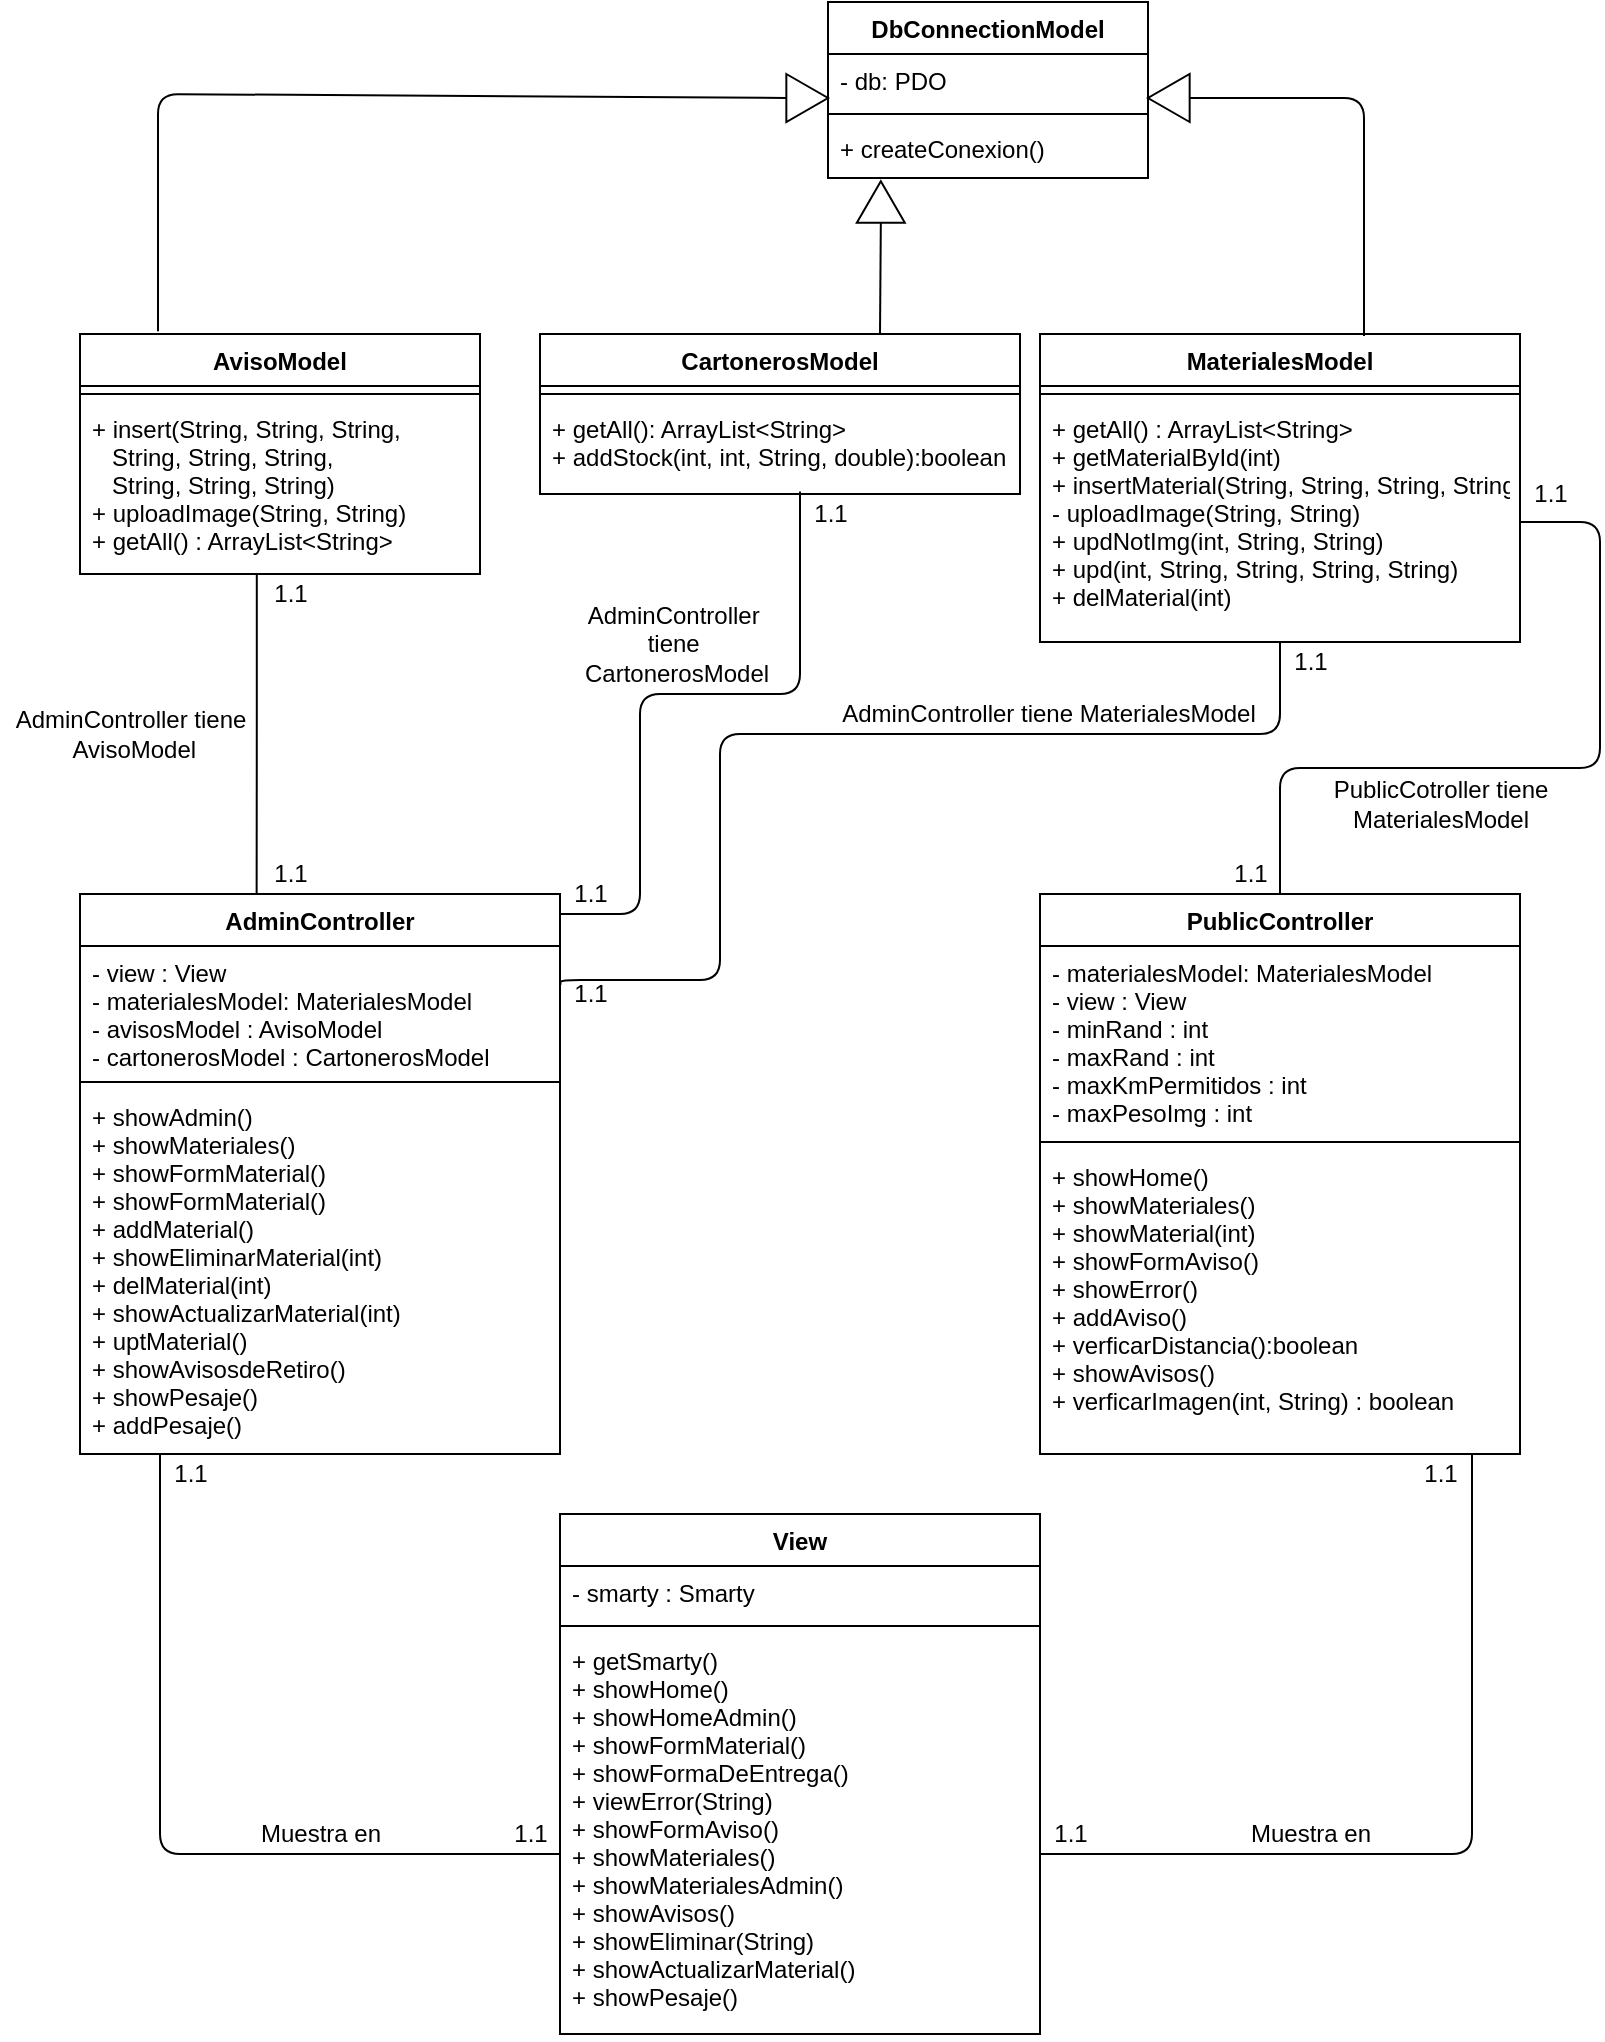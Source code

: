 <mxfile version="14.8.0" type="google"><diagram id="AdVTGRv_ktr4B2soN5cz" name="Page-1"><mxGraphModel dx="1157" dy="600" grid="1" gridSize="10" guides="1" tooltips="1" connect="1" arrows="1" fold="1" page="1" pageScale="1" pageWidth="827" pageHeight="1169" math="0" shadow="0"><root><mxCell id="0"/><mxCell id="1" parent="0"/><mxCell id="HgHOATKcHI2MFbo1Dp5f-1" value="PublicController" style="swimlane;fontStyle=1;align=center;verticalAlign=top;childLayout=stackLayout;horizontal=1;startSize=26;horizontalStack=0;resizeParent=1;resizeParentMax=0;resizeLast=0;collapsible=1;marginBottom=0;" parent="1" vertex="1"><mxGeometry x="520" y="480" width="240" height="280" as="geometry"><mxRectangle x="520" y="480" width="130" height="26" as="alternateBounds"/></mxGeometry></mxCell><mxCell id="HgHOATKcHI2MFbo1Dp5f-2" value="- materialesModel: MaterialesModel&#10;- view : View&#10;- minRand : int&#10;- maxRand : int&#10;- maxKmPermitidos : int&#10;- maxPesoImg : int" style="text;strokeColor=none;fillColor=none;align=left;verticalAlign=top;spacingLeft=4;spacingRight=4;overflow=hidden;rotatable=0;points=[[0,0.5],[1,0.5]];portConstraint=eastwest;" parent="HgHOATKcHI2MFbo1Dp5f-1" vertex="1"><mxGeometry y="26" width="240" height="94" as="geometry"/></mxCell><mxCell id="HgHOATKcHI2MFbo1Dp5f-3" value="" style="line;strokeWidth=1;fillColor=none;align=left;verticalAlign=middle;spacingTop=-1;spacingLeft=3;spacingRight=3;rotatable=0;labelPosition=right;points=[];portConstraint=eastwest;" parent="HgHOATKcHI2MFbo1Dp5f-1" vertex="1"><mxGeometry y="120" width="240" height="8" as="geometry"/></mxCell><mxCell id="HgHOATKcHI2MFbo1Dp5f-4" value="+ showHome()&#10;+ showMateriales()&#10;+ showMaterial(int)&#10;+ showFormAviso()&#10;+ showError()&#10;+ addAviso()&#10;+ verficarDistancia():boolean&#10;+ showAvisos()&#10;+ verficarImagen(int, String) : boolean" style="text;strokeColor=none;fillColor=none;align=left;verticalAlign=top;spacingLeft=4;spacingRight=4;overflow=hidden;rotatable=0;points=[[0,0.5],[1,0.5]];portConstraint=eastwest;" parent="HgHOATKcHI2MFbo1Dp5f-1" vertex="1"><mxGeometry y="128" width="240" height="152" as="geometry"/></mxCell><mxCell id="HgHOATKcHI2MFbo1Dp5f-5" value="AdminController" style="swimlane;fontStyle=1;align=center;verticalAlign=top;childLayout=stackLayout;horizontal=1;startSize=26;horizontalStack=0;resizeParent=1;resizeParentMax=0;resizeLast=0;collapsible=1;marginBottom=0;" parent="1" vertex="1"><mxGeometry x="40" y="480" width="240" height="280" as="geometry"/></mxCell><mxCell id="HgHOATKcHI2MFbo1Dp5f-6" value="- view : View&#10;- materialesModel: MaterialesModel&#10;- avisosModel : AvisoModel &#10;- cartonerosModel : CartonerosModel" style="text;strokeColor=none;fillColor=none;align=left;verticalAlign=top;spacingLeft=4;spacingRight=4;overflow=hidden;rotatable=0;points=[[0,0.5],[1,0.5]];portConstraint=eastwest;" parent="HgHOATKcHI2MFbo1Dp5f-5" vertex="1"><mxGeometry y="26" width="240" height="64" as="geometry"/></mxCell><mxCell id="HgHOATKcHI2MFbo1Dp5f-7" value="" style="line;strokeWidth=1;fillColor=none;align=left;verticalAlign=middle;spacingTop=-1;spacingLeft=3;spacingRight=3;rotatable=0;labelPosition=right;points=[];portConstraint=eastwest;" parent="HgHOATKcHI2MFbo1Dp5f-5" vertex="1"><mxGeometry y="90" width="240" height="8" as="geometry"/></mxCell><mxCell id="HgHOATKcHI2MFbo1Dp5f-8" value="+ showAdmin()&#10;+ showMateriales()&#10;+ showFormMaterial()&#10;+ showFormMaterial()&#10;+ addMaterial()&#10;+ showEliminarMaterial(int)&#10;+ delMaterial(int)&#10;+ showActualizarMaterial(int)&#10;+ uptMaterial()&#10;+ showAvisosdeRetiro()&#10;+ showPesaje()&#10;+ addPesaje()" style="text;strokeColor=none;fillColor=none;align=left;verticalAlign=top;spacingLeft=4;spacingRight=4;overflow=hidden;rotatable=0;points=[[0,0.5],[1,0.5]];portConstraint=eastwest;" parent="HgHOATKcHI2MFbo1Dp5f-5" vertex="1"><mxGeometry y="98" width="240" height="182" as="geometry"/></mxCell><mxCell id="HgHOATKcHI2MFbo1Dp5f-9" value="DbConnectionModel" style="swimlane;fontStyle=1;align=center;verticalAlign=top;childLayout=stackLayout;horizontal=1;startSize=26;horizontalStack=0;resizeParent=1;resizeParentMax=0;resizeLast=0;collapsible=1;marginBottom=0;" parent="1" vertex="1"><mxGeometry x="414" y="34" width="160" height="88" as="geometry"/></mxCell><mxCell id="HgHOATKcHI2MFbo1Dp5f-10" value="- db: PDO" style="text;strokeColor=none;fillColor=none;align=left;verticalAlign=top;spacingLeft=4;spacingRight=4;overflow=hidden;rotatable=0;points=[[0,0.5],[1,0.5]];portConstraint=eastwest;" parent="HgHOATKcHI2MFbo1Dp5f-9" vertex="1"><mxGeometry y="26" width="160" height="26" as="geometry"/></mxCell><mxCell id="HgHOATKcHI2MFbo1Dp5f-11" value="" style="line;strokeWidth=1;fillColor=none;align=left;verticalAlign=middle;spacingTop=-1;spacingLeft=3;spacingRight=3;rotatable=0;labelPosition=right;points=[];portConstraint=eastwest;" parent="HgHOATKcHI2MFbo1Dp5f-9" vertex="1"><mxGeometry y="52" width="160" height="8" as="geometry"/></mxCell><mxCell id="HgHOATKcHI2MFbo1Dp5f-12" value="+ createConexion()" style="text;strokeColor=none;fillColor=none;align=left;verticalAlign=top;spacingLeft=4;spacingRight=4;overflow=hidden;rotatable=0;points=[[0,0.5],[1,0.5]];portConstraint=eastwest;" parent="HgHOATKcHI2MFbo1Dp5f-9" vertex="1"><mxGeometry y="60" width="160" height="28" as="geometry"/></mxCell><mxCell id="HgHOATKcHI2MFbo1Dp5f-13" value="AvisoModel" style="swimlane;fontStyle=1;align=center;verticalAlign=top;childLayout=stackLayout;horizontal=1;startSize=26;horizontalStack=0;resizeParent=1;resizeParentMax=0;resizeLast=0;collapsible=1;marginBottom=0;" parent="1" vertex="1"><mxGeometry x="40" y="200" width="200" height="120" as="geometry"/></mxCell><mxCell id="HgHOATKcHI2MFbo1Dp5f-14" value="" style="line;strokeWidth=1;fillColor=none;align=left;verticalAlign=middle;spacingTop=-1;spacingLeft=3;spacingRight=3;rotatable=0;labelPosition=right;points=[];portConstraint=eastwest;" parent="HgHOATKcHI2MFbo1Dp5f-13" vertex="1"><mxGeometry y="26" width="200" height="8" as="geometry"/></mxCell><mxCell id="HgHOATKcHI2MFbo1Dp5f-15" value="+ insert(String, String, String,&#10;   String, String, String, &#10;   String, String, String)&#10;+ uploadImage(String, String)&#10;+ getAll() : ArrayList&lt;String&gt;" style="text;strokeColor=none;fillColor=none;align=left;verticalAlign=top;spacingLeft=4;spacingRight=4;overflow=hidden;rotatable=0;points=[[0,0.5],[1,0.5]];portConstraint=eastwest;" parent="HgHOATKcHI2MFbo1Dp5f-13" vertex="1"><mxGeometry y="34" width="200" height="86" as="geometry"/></mxCell><mxCell id="HgHOATKcHI2MFbo1Dp5f-16" value="MaterialesModel" style="swimlane;fontStyle=1;align=center;verticalAlign=top;childLayout=stackLayout;horizontal=1;startSize=26;horizontalStack=0;resizeParent=1;resizeParentMax=0;resizeLast=0;collapsible=1;marginBottom=0;" parent="1" vertex="1"><mxGeometry x="520" y="200" width="240" height="154" as="geometry"/></mxCell><mxCell id="HgHOATKcHI2MFbo1Dp5f-17" value="" style="line;strokeWidth=1;fillColor=none;align=left;verticalAlign=middle;spacingTop=-1;spacingLeft=3;spacingRight=3;rotatable=0;labelPosition=right;points=[];portConstraint=eastwest;" parent="HgHOATKcHI2MFbo1Dp5f-16" vertex="1"><mxGeometry y="26" width="240" height="8" as="geometry"/></mxCell><mxCell id="HgHOATKcHI2MFbo1Dp5f-18" value="+ getAll() : ArrayList&lt;String&gt;&#10;+ getMaterialById(int) &#10;+ insertMaterial(String, String, String, String)&#10;- uploadImage(String, String)&#10;+ updNotImg(int, String, String)&#10;+ upd(int, String, String, String, String)&#10;+ delMaterial(int)" style="text;strokeColor=none;fillColor=none;align=left;verticalAlign=top;spacingLeft=4;spacingRight=4;overflow=hidden;rotatable=0;points=[[0,0.5],[1,0.5]];portConstraint=eastwest;" parent="HgHOATKcHI2MFbo1Dp5f-16" vertex="1"><mxGeometry y="34" width="240" height="120" as="geometry"/></mxCell><mxCell id="HgHOATKcHI2MFbo1Dp5f-19" value="View" style="swimlane;fontStyle=1;align=center;verticalAlign=top;childLayout=stackLayout;horizontal=1;startSize=26;horizontalStack=0;resizeParent=1;resizeParentMax=0;resizeLast=0;collapsible=1;marginBottom=0;" parent="1" vertex="1"><mxGeometry x="280" y="790" width="240" height="260" as="geometry"/></mxCell><mxCell id="HgHOATKcHI2MFbo1Dp5f-20" value="- smarty : Smarty" style="text;strokeColor=none;fillColor=none;align=left;verticalAlign=top;spacingLeft=4;spacingRight=4;overflow=hidden;rotatable=0;points=[[0,0.5],[1,0.5]];portConstraint=eastwest;" parent="HgHOATKcHI2MFbo1Dp5f-19" vertex="1"><mxGeometry y="26" width="240" height="26" as="geometry"/></mxCell><mxCell id="HgHOATKcHI2MFbo1Dp5f-21" value="" style="line;strokeWidth=1;fillColor=none;align=left;verticalAlign=middle;spacingTop=-1;spacingLeft=3;spacingRight=3;rotatable=0;labelPosition=right;points=[];portConstraint=eastwest;" parent="HgHOATKcHI2MFbo1Dp5f-19" vertex="1"><mxGeometry y="52" width="240" height="8" as="geometry"/></mxCell><mxCell id="HgHOATKcHI2MFbo1Dp5f-22" value="+ getSmarty()&#10;+ showHome()&#10;+ showHomeAdmin()&#10;+ showFormMaterial()&#10;+ showFormaDeEntrega()&#10;+ viewError(String)&#10;+ showFormAviso()&#10;+ showMateriales()&#10;+ showMaterialesAdmin()&#10;+ showAvisos()&#10;+ showEliminar(String)&#10;+ showActualizarMaterial()&#10;+ showPesaje()" style="text;strokeColor=none;fillColor=none;align=left;verticalAlign=top;spacingLeft=4;spacingRight=4;overflow=hidden;rotatable=0;points=[[0,0.5],[1,0.5]];portConstraint=eastwest;" parent="HgHOATKcHI2MFbo1Dp5f-19" vertex="1"><mxGeometry y="60" width="240" height="200" as="geometry"/></mxCell><mxCell id="HgHOATKcHI2MFbo1Dp5f-23" value="" style="endArrow=none;html=1;entryX=0;entryY=0.5;entryDx=0;entryDy=0;exitX=0.195;exitY=-0.011;exitDx=0;exitDy=0;exitPerimeter=0;" parent="1" source="HgHOATKcHI2MFbo1Dp5f-13" target="HgHOATKcHI2MFbo1Dp5f-24" edge="1"><mxGeometry width="50" height="50" relative="1" as="geometry"><mxPoint x="140" y="160" as="sourcePoint"/><mxPoint x="520" y="110" as="targetPoint"/><Array as="points"><mxPoint x="79" y="80"/></Array></mxGeometry></mxCell><mxCell id="HgHOATKcHI2MFbo1Dp5f-24" value="" style="triangle;whiteSpace=wrap;html=1;rotation=0;" parent="1" vertex="1"><mxGeometry x="393.17" y="70" width="20.83" height="24" as="geometry"/></mxCell><mxCell id="s3h1LDl4W1HEOihtzeTi-19" value="" style="endArrow=none;html=1;entryX=0;entryY=0.5;entryDx=0;entryDy=0;exitX=0.75;exitY=0;exitDx=0;exitDy=0;" edge="1" parent="1" target="s3h1LDl4W1HEOihtzeTi-20"><mxGeometry width="50" height="50" relative="1" as="geometry"><mxPoint x="440" y="200" as="sourcePoint"/><mxPoint x="440" y="150" as="targetPoint"/><Array as="points"/></mxGeometry></mxCell><mxCell id="s3h1LDl4W1HEOihtzeTi-20" value="" style="triangle;whiteSpace=wrap;html=1;rotation=-90;" vertex="1" parent="1"><mxGeometry x="430" y="122" width="20.83" height="24" as="geometry"/></mxCell><mxCell id="s3h1LDl4W1HEOihtzeTi-24" value="" style="endArrow=none;html=1;entryX=0;entryY=0.5;entryDx=0;entryDy=0;" edge="1" parent="1" target="s3h1LDl4W1HEOihtzeTi-25"><mxGeometry width="50" height="50" relative="1" as="geometry"><mxPoint x="682" y="201" as="sourcePoint"/><mxPoint x="682" y="80" as="targetPoint"/><Array as="points"><mxPoint x="682" y="82"/></Array></mxGeometry></mxCell><mxCell id="s3h1LDl4W1HEOihtzeTi-25" value="" style="triangle;whiteSpace=wrap;html=1;rotation=-180;" vertex="1" parent="1"><mxGeometry x="574" y="70" width="20.83" height="24" as="geometry"/></mxCell><mxCell id="s3h1LDl4W1HEOihtzeTi-30" value="" style="endArrow=none;html=1;edgeStyle=orthogonalEdgeStyle;exitX=0.442;exitY=1;exitDx=0;exitDy=0;exitPerimeter=0;entryX=0.368;entryY=0;entryDx=0;entryDy=0;entryPerimeter=0;" edge="1" parent="1" source="HgHOATKcHI2MFbo1Dp5f-15" target="HgHOATKcHI2MFbo1Dp5f-5"><mxGeometry relative="1" as="geometry"><mxPoint x="100" y="370" as="sourcePoint"/><mxPoint x="260" y="370" as="targetPoint"/></mxGeometry></mxCell><mxCell id="s3h1LDl4W1HEOihtzeTi-36" value="" style="endArrow=none;html=1;edgeStyle=orthogonalEdgeStyle;exitX=1.001;exitY=0.302;exitDx=0;exitDy=0;exitPerimeter=0;" edge="1" parent="1" source="HgHOATKcHI2MFbo1Dp5f-6" target="HgHOATKcHI2MFbo1Dp5f-18"><mxGeometry relative="1" as="geometry"><mxPoint x="310" y="523" as="sourcePoint"/><mxPoint x="540" y="480" as="targetPoint"/><Array as="points"><mxPoint x="280" y="523"/><mxPoint x="360" y="523"/><mxPoint x="360" y="400"/><mxPoint x="640" y="400"/></Array></mxGeometry></mxCell><mxCell id="s3h1LDl4W1HEOihtzeTi-39" value="" style="endArrow=none;html=1;edgeStyle=orthogonalEdgeStyle;entryX=-0.033;entryY=-0.067;entryDx=0;entryDy=0;entryPerimeter=0;" edge="1" parent="1" source="HgHOATKcHI2MFbo1Dp5f-5" target="s3h1LDl4W1HEOihtzeTi-60"><mxGeometry relative="1" as="geometry"><mxPoint x="310" y="490" as="sourcePoint"/><mxPoint x="400" y="260" as="targetPoint"/><Array as="points"><mxPoint x="320" y="490"/><mxPoint x="320" y="380"/><mxPoint x="400" y="380"/><mxPoint x="400" y="279"/></Array></mxGeometry></mxCell><mxCell id="s3h1LDl4W1HEOihtzeTi-41" value="AdminController tiene&lt;br&gt;&amp;nbsp;AvisoModel" style="text;html=1;align=center;verticalAlign=middle;resizable=0;points=[];autosize=1;strokeColor=none;rotation=0;" vertex="1" parent="1"><mxGeometry y="385" width="130" height="30" as="geometry"/></mxCell><mxCell id="s3h1LDl4W1HEOihtzeTi-43" value="AdminController&amp;nbsp;&lt;br&gt;tiene&amp;nbsp;&lt;br&gt;CartonerosModel" style="text;html=1;align=center;verticalAlign=middle;resizable=0;points=[];autosize=1;strokeColor=none;rotation=0;" vertex="1" parent="1"><mxGeometry x="283.17" y="330" width="110" height="50" as="geometry"/></mxCell><mxCell id="s3h1LDl4W1HEOihtzeTi-44" value="AdminController tiene MaterialesModel" style="text;html=1;align=center;verticalAlign=middle;resizable=0;points=[];autosize=1;strokeColor=none;rotation=0;" vertex="1" parent="1"><mxGeometry x="414" y="380" width="220" height="20" as="geometry"/></mxCell><mxCell id="s3h1LDl4W1HEOihtzeTi-45" value="" style="endArrow=none;html=1;edgeStyle=orthogonalEdgeStyle;" edge="1" parent="1" source="HgHOATKcHI2MFbo1Dp5f-18" target="HgHOATKcHI2MFbo1Dp5f-1"><mxGeometry relative="1" as="geometry"><mxPoint x="600" y="430" as="sourcePoint"/><mxPoint x="690" y="430" as="targetPoint"/><Array as="points"><mxPoint x="800" y="294"/><mxPoint x="800" y="417"/><mxPoint x="640" y="417"/></Array></mxGeometry></mxCell><mxCell id="s3h1LDl4W1HEOihtzeTi-49" value="PublicCotroller tiene &lt;br&gt;MaterialesModel" style="text;html=1;align=center;verticalAlign=middle;resizable=0;points=[];autosize=1;strokeColor=none;rotation=0;" vertex="1" parent="1"><mxGeometry x="660" y="420" width="120" height="30" as="geometry"/></mxCell><mxCell id="s3h1LDl4W1HEOihtzeTi-52" value="" style="endArrow=none;html=1;edgeStyle=orthogonalEdgeStyle;" edge="1" parent="1" source="HgHOATKcHI2MFbo1Dp5f-8" target="HgHOATKcHI2MFbo1Dp5f-22"><mxGeometry relative="1" as="geometry"><mxPoint x="80" y="780" as="sourcePoint"/><mxPoint x="220" y="970" as="targetPoint"/><Array as="points"><mxPoint x="80" y="960"/></Array></mxGeometry></mxCell><mxCell id="s3h1LDl4W1HEOihtzeTi-55" value="" style="endArrow=none;html=1;edgeStyle=orthogonalEdgeStyle;" edge="1" parent="1" source="HgHOATKcHI2MFbo1Dp5f-4" target="HgHOATKcHI2MFbo1Dp5f-22"><mxGeometry relative="1" as="geometry"><mxPoint x="736" y="830" as="sourcePoint"/><mxPoint x="736" y="1090" as="targetPoint"/><Array as="points"><mxPoint x="736" y="960"/></Array></mxGeometry></mxCell><mxCell id="s3h1LDl4W1HEOihtzeTi-58" value="1.1" style="text;html=1;align=center;verticalAlign=middle;resizable=0;points=[];autosize=1;strokeColor=none;" vertex="1" parent="1"><mxGeometry x="130" y="320" width="30" height="20" as="geometry"/></mxCell><mxCell id="s3h1LDl4W1HEOihtzeTi-59" value="1.1" style="text;html=1;align=center;verticalAlign=middle;resizable=0;points=[];autosize=1;strokeColor=none;" vertex="1" parent="1"><mxGeometry x="130" y="460" width="30" height="20" as="geometry"/></mxCell><mxCell id="s3h1LDl4W1HEOihtzeTi-60" value="1.1" style="text;html=1;align=center;verticalAlign=middle;resizable=0;points=[];autosize=1;strokeColor=none;" vertex="1" parent="1"><mxGeometry x="400" y="280" width="30" height="20" as="geometry"/></mxCell><mxCell id="s3h1LDl4W1HEOihtzeTi-61" value="1.1" style="text;html=1;align=center;verticalAlign=middle;resizable=0;points=[];autosize=1;strokeColor=none;" vertex="1" parent="1"><mxGeometry x="280" y="470" width="30" height="20" as="geometry"/></mxCell><mxCell id="s3h1LDl4W1HEOihtzeTi-62" value="1.1" style="text;html=1;align=center;verticalAlign=middle;resizable=0;points=[];autosize=1;strokeColor=none;" vertex="1" parent="1"><mxGeometry x="640" y="354" width="30" height="20" as="geometry"/></mxCell><mxCell id="s3h1LDl4W1HEOihtzeTi-63" value="1.1" style="text;html=1;align=center;verticalAlign=middle;resizable=0;points=[];autosize=1;strokeColor=none;" vertex="1" parent="1"><mxGeometry x="280" y="520" width="30" height="20" as="geometry"/></mxCell><mxCell id="s3h1LDl4W1HEOihtzeTi-64" value="1.1" style="text;html=1;align=center;verticalAlign=middle;resizable=0;points=[];autosize=1;strokeColor=none;" vertex="1" parent="1"><mxGeometry x="760" y="270" width="30" height="20" as="geometry"/></mxCell><mxCell id="s3h1LDl4W1HEOihtzeTi-65" value="1.1" style="text;html=1;align=center;verticalAlign=middle;resizable=0;points=[];autosize=1;strokeColor=none;" vertex="1" parent="1"><mxGeometry x="610" y="460" width="30" height="20" as="geometry"/></mxCell><mxCell id="s3h1LDl4W1HEOihtzeTi-67" value="Muestra en" style="text;html=1;align=center;verticalAlign=middle;resizable=0;points=[];autosize=1;strokeColor=none;rotation=0;" vertex="1" parent="1"><mxGeometry x="120" y="940" width="80" height="20" as="geometry"/></mxCell><mxCell id="s3h1LDl4W1HEOihtzeTi-68" value="Muestra en" style="text;html=1;align=center;verticalAlign=middle;resizable=0;points=[];autosize=1;strokeColor=none;rotation=0;" vertex="1" parent="1"><mxGeometry x="615" y="940" width="80" height="20" as="geometry"/></mxCell><mxCell id="s3h1LDl4W1HEOihtzeTi-69" value="1.1" style="text;html=1;align=center;verticalAlign=middle;resizable=0;points=[];autosize=1;strokeColor=none;" vertex="1" parent="1"><mxGeometry x="80" y="760" width="30" height="20" as="geometry"/></mxCell><mxCell id="s3h1LDl4W1HEOihtzeTi-70" value="1.1" style="text;html=1;align=center;verticalAlign=middle;resizable=0;points=[];autosize=1;strokeColor=none;" vertex="1" parent="1"><mxGeometry x="250" y="940" width="30" height="20" as="geometry"/></mxCell><mxCell id="s3h1LDl4W1HEOihtzeTi-71" value="1.1" style="text;html=1;align=center;verticalAlign=middle;resizable=0;points=[];autosize=1;strokeColor=none;" vertex="1" parent="1"><mxGeometry x="705" y="760" width="30" height="20" as="geometry"/></mxCell><mxCell id="s3h1LDl4W1HEOihtzeTi-72" value="1.1" style="text;html=1;align=center;verticalAlign=middle;resizable=0;points=[];autosize=1;strokeColor=none;" vertex="1" parent="1"><mxGeometry x="520" y="940" width="30" height="20" as="geometry"/></mxCell><mxCell id="s3h1LDl4W1HEOihtzeTi-85" value="CartonerosModel" style="swimlane;fontStyle=1;align=center;verticalAlign=top;childLayout=stackLayout;horizontal=1;startSize=26;horizontalStack=0;resizeParent=1;resizeParentMax=0;resizeLast=0;collapsible=1;marginBottom=0;" vertex="1" parent="1"><mxGeometry x="270" y="200" width="240" height="80" as="geometry"/></mxCell><mxCell id="s3h1LDl4W1HEOihtzeTi-87" value="" style="line;strokeWidth=1;fillColor=none;align=left;verticalAlign=middle;spacingTop=-1;spacingLeft=3;spacingRight=3;rotatable=0;labelPosition=right;points=[];portConstraint=eastwest;" vertex="1" parent="s3h1LDl4W1HEOihtzeTi-85"><mxGeometry y="26" width="240" height="8" as="geometry"/></mxCell><mxCell id="s3h1LDl4W1HEOihtzeTi-88" value="+ getAll(): ArrayList&lt;String&gt;&#10;+ addStock(int, int, String, double):boolean" style="text;strokeColor=none;fillColor=none;align=left;verticalAlign=top;spacingLeft=4;spacingRight=4;overflow=hidden;rotatable=0;points=[[0,0.5],[1,0.5]];portConstraint=eastwest;" vertex="1" parent="s3h1LDl4W1HEOihtzeTi-85"><mxGeometry y="34" width="240" height="46" as="geometry"/></mxCell></root></mxGraphModel></diagram></mxfile>